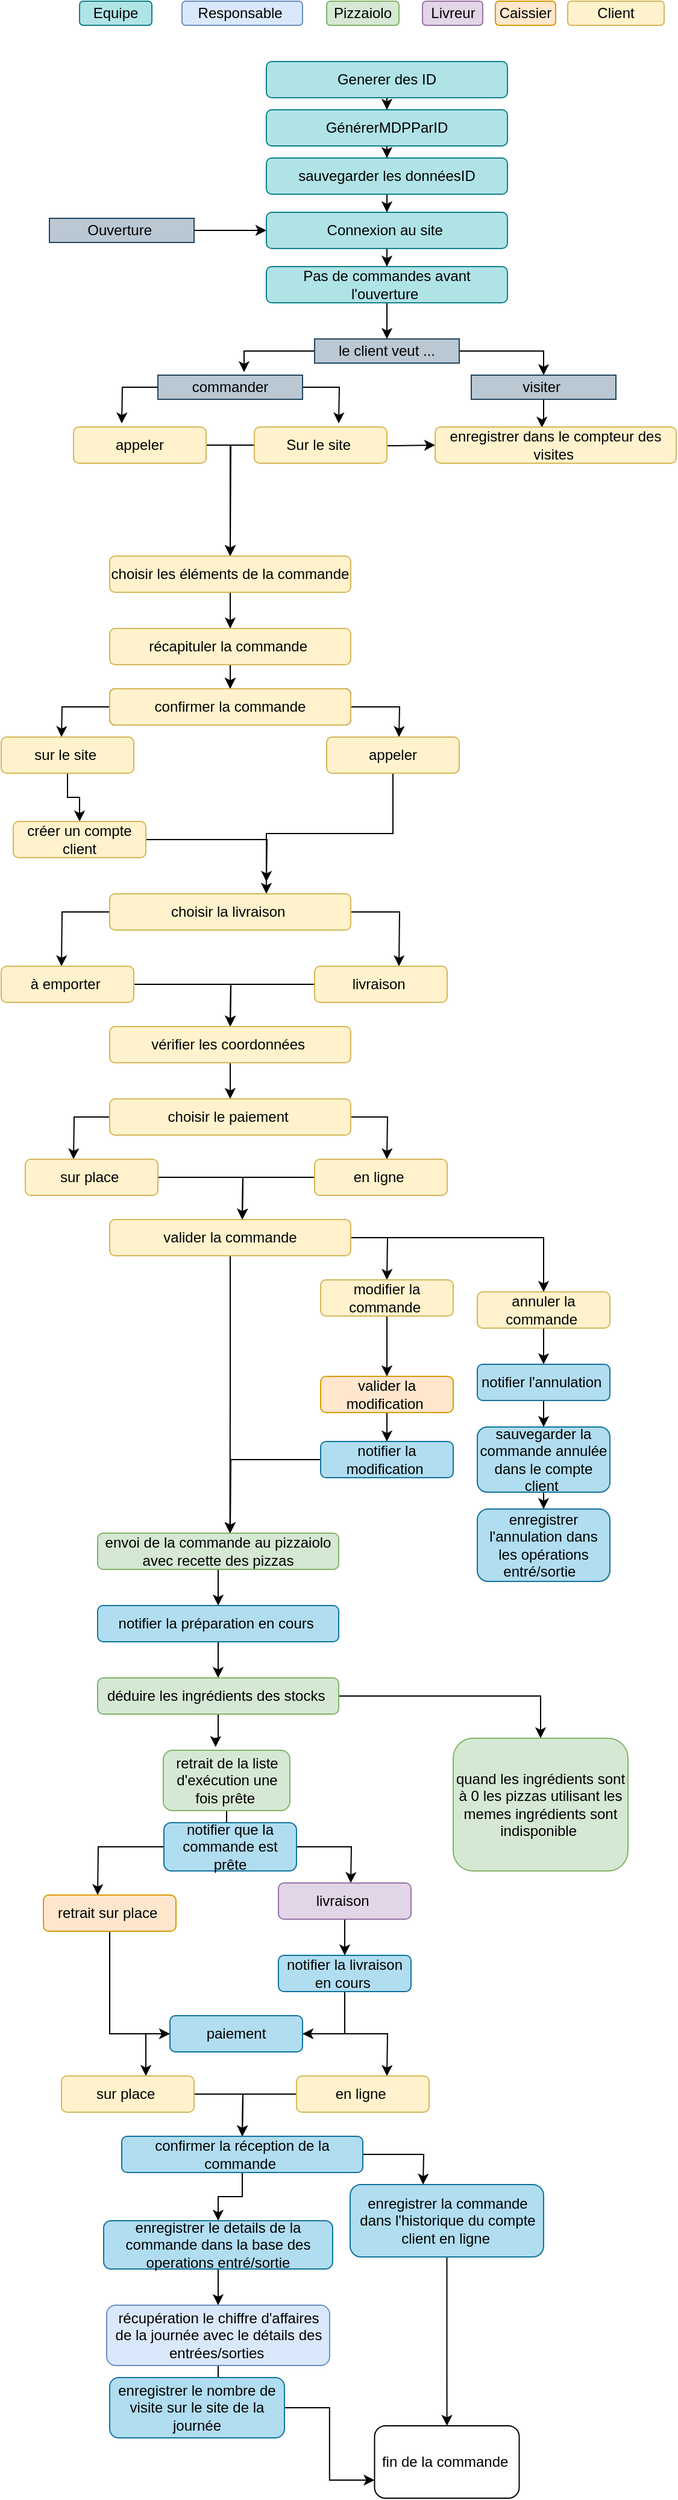 <mxfile version="14.6.11" type="device"><diagram name="Page-1" id="e7e014a7-5840-1c2e-5031-d8a46d1fe8dd"><mxGraphModel dx="1972" dy="289" grid="1" gridSize="10" guides="1" tooltips="1" connect="1" arrows="1" fold="1" page="1" pageScale="1" pageWidth="1169" pageHeight="826" background="#ffffff" math="0" shadow="0"><root><mxCell id="0"/><mxCell id="1" parent="0"/><mxCell id="FLMJOmsgd27SRfFy6amf-42" value="Responsable&amp;nbsp;" style="rounded=1;whiteSpace=wrap;html=1;fillColor=#dae8fc;strokeColor=#6c8ebf;" parent="1" vertex="1"><mxGeometry x="130" y="30" width="100" height="20" as="geometry"/></mxCell><mxCell id="FLMJOmsgd27SRfFy6amf-43" value="Pizzaiolo" style="rounded=1;whiteSpace=wrap;html=1;fillColor=#d5e8d4;strokeColor=#82b366;" parent="1" vertex="1"><mxGeometry x="250" y="30" width="60" height="20" as="geometry"/></mxCell><mxCell id="FLMJOmsgd27SRfFy6amf-44" value="Livreur" style="rounded=1;whiteSpace=wrap;html=1;fillColor=#e1d5e7;strokeColor=#9673a6;" parent="1" vertex="1"><mxGeometry x="329.5" y="30" width="50" height="20" as="geometry"/></mxCell><mxCell id="FLMJOmsgd27SRfFy6amf-45" value="Caissier" style="rounded=1;whiteSpace=wrap;html=1;fillColor=#ffe6cc;strokeColor=#d79b00;" parent="1" vertex="1"><mxGeometry x="390" y="30" width="50" height="20" as="geometry"/></mxCell><mxCell id="FLMJOmsgd27SRfFy6amf-46" value="Client" style="rounded=1;whiteSpace=wrap;html=1;fillColor=#fff2cc;strokeColor=#d6b656;" parent="1" vertex="1"><mxGeometry x="450" y="30" width="80" height="20" as="geometry"/></mxCell><mxCell id="FLMJOmsgd27SRfFy6amf-108" style="edgeStyle=orthogonalEdgeStyle;rounded=0;orthogonalLoop=1;jettySize=auto;html=1;" parent="1" source="FLMJOmsgd27SRfFy6amf-51" target="FLMJOmsgd27SRfFy6amf-52" edge="1"><mxGeometry relative="1" as="geometry"/></mxCell><mxCell id="FLMJOmsgd27SRfFy6amf-51" value="Generer des ID" style="rounded=1;whiteSpace=wrap;html=1;fillColor=#b0e3e6;strokeColor=#0e8088;" parent="1" vertex="1"><mxGeometry x="200" y="80" width="200" height="30" as="geometry"/></mxCell><mxCell id="FLMJOmsgd27SRfFy6amf-109" style="edgeStyle=orthogonalEdgeStyle;rounded=0;orthogonalLoop=1;jettySize=auto;html=1;" parent="1" source="FLMJOmsgd27SRfFy6amf-52" target="FLMJOmsgd27SRfFy6amf-53" edge="1"><mxGeometry relative="1" as="geometry"/></mxCell><mxCell id="FLMJOmsgd27SRfFy6amf-52" value="GénérerMDPParID" style="rounded=1;whiteSpace=wrap;html=1;fillColor=#b0e3e6;strokeColor=#0e8088;" parent="1" vertex="1"><mxGeometry x="200" y="120" width="200" height="30" as="geometry"/></mxCell><mxCell id="FLMJOmsgd27SRfFy6amf-111" style="edgeStyle=orthogonalEdgeStyle;rounded=0;orthogonalLoop=1;jettySize=auto;html=1;entryX=0.5;entryY=0;entryDx=0;entryDy=0;" parent="1" source="FLMJOmsgd27SRfFy6amf-53" target="FLMJOmsgd27SRfFy6amf-55" edge="1"><mxGeometry relative="1" as="geometry"/></mxCell><mxCell id="FLMJOmsgd27SRfFy6amf-53" value="sauvegarder les donnéesID" style="rounded=1;whiteSpace=wrap;html=1;fillColor=#b0e3e6;strokeColor=#0e8088;" parent="1" vertex="1"><mxGeometry x="200" y="160" width="200" height="30" as="geometry"/></mxCell><mxCell id="FLMJOmsgd27SRfFy6amf-110" style="edgeStyle=orthogonalEdgeStyle;rounded=0;orthogonalLoop=1;jettySize=auto;html=1;entryX=0;entryY=0.5;entryDx=0;entryDy=0;" parent="1" source="FLMJOmsgd27SRfFy6amf-54" target="FLMJOmsgd27SRfFy6amf-55" edge="1"><mxGeometry relative="1" as="geometry"/></mxCell><mxCell id="FLMJOmsgd27SRfFy6amf-54" value="Ouverture&amp;nbsp;" style="rounded=0;whiteSpace=wrap;html=1;fillColor=#bac8d3;strokeColor=#23445d;" parent="1" vertex="1"><mxGeometry x="20" y="210" width="120" height="20" as="geometry"/></mxCell><mxCell id="FLMJOmsgd27SRfFy6amf-112" style="edgeStyle=orthogonalEdgeStyle;rounded=0;orthogonalLoop=1;jettySize=auto;html=1;" parent="1" source="FLMJOmsgd27SRfFy6amf-55" target="FLMJOmsgd27SRfFy6amf-56" edge="1"><mxGeometry relative="1" as="geometry"/></mxCell><mxCell id="FLMJOmsgd27SRfFy6amf-55" value="Connexion au site&amp;nbsp;" style="rounded=1;whiteSpace=wrap;html=1;fillColor=#b0e3e6;strokeColor=#0e8088;" parent="1" vertex="1"><mxGeometry x="200" y="205" width="200" height="30" as="geometry"/></mxCell><mxCell id="FLMJOmsgd27SRfFy6amf-169" style="edgeStyle=orthogonalEdgeStyle;rounded=0;orthogonalLoop=1;jettySize=auto;html=1;entryX=0.5;entryY=0;entryDx=0;entryDy=0;" parent="1" source="FLMJOmsgd27SRfFy6amf-56" target="FLMJOmsgd27SRfFy6amf-57" edge="1"><mxGeometry relative="1" as="geometry"/></mxCell><mxCell id="FLMJOmsgd27SRfFy6amf-56" value="Pas de commandes avant l'ouverture&amp;nbsp;" style="rounded=1;whiteSpace=wrap;html=1;fillColor=#b0e3e6;strokeColor=#0e8088;" parent="1" vertex="1"><mxGeometry x="200" y="250" width="200" height="30" as="geometry"/></mxCell><mxCell id="FLMJOmsgd27SRfFy6amf-113" style="edgeStyle=orthogonalEdgeStyle;rounded=0;orthogonalLoop=1;jettySize=auto;html=1;entryX=0.596;entryY=-0.123;entryDx=0;entryDy=0;entryPerimeter=0;" parent="1" source="FLMJOmsgd27SRfFy6amf-57" target="FLMJOmsgd27SRfFy6amf-58" edge="1"><mxGeometry relative="1" as="geometry"/></mxCell><mxCell id="FLMJOmsgd27SRfFy6amf-114" style="edgeStyle=orthogonalEdgeStyle;rounded=0;orthogonalLoop=1;jettySize=auto;html=1;entryX=0.5;entryY=0;entryDx=0;entryDy=0;" parent="1" source="FLMJOmsgd27SRfFy6amf-57" target="FLMJOmsgd27SRfFy6amf-59" edge="1"><mxGeometry relative="1" as="geometry"/></mxCell><mxCell id="FLMJOmsgd27SRfFy6amf-57" value="le client veut ..." style="rounded=0;whiteSpace=wrap;html=1;fillColor=#bac8d3;strokeColor=#23445d;" parent="1" vertex="1"><mxGeometry x="240" y="310" width="120" height="20" as="geometry"/></mxCell><mxCell id="uMrw0wgN3cBRBNXIt2aP-2" style="edgeStyle=orthogonalEdgeStyle;rounded=0;orthogonalLoop=1;jettySize=auto;html=1;" edge="1" parent="1" source="FLMJOmsgd27SRfFy6amf-58"><mxGeometry relative="1" as="geometry"><mxPoint x="80" y="380" as="targetPoint"/></mxGeometry></mxCell><mxCell id="uMrw0wgN3cBRBNXIt2aP-3" style="edgeStyle=orthogonalEdgeStyle;rounded=0;orthogonalLoop=1;jettySize=auto;html=1;" edge="1" parent="1" source="FLMJOmsgd27SRfFy6amf-58"><mxGeometry relative="1" as="geometry"><mxPoint x="260" y="380" as="targetPoint"/></mxGeometry></mxCell><mxCell id="FLMJOmsgd27SRfFy6amf-58" value="commander" style="rounded=0;whiteSpace=wrap;html=1;fillColor=#bac8d3;strokeColor=#23445d;" parent="1" vertex="1"><mxGeometry x="110" y="340" width="120" height="20" as="geometry"/></mxCell><mxCell id="FLMJOmsgd27SRfFy6amf-118" style="edgeStyle=orthogonalEdgeStyle;rounded=0;orthogonalLoop=1;jettySize=auto;html=1;entryX=0.443;entryY=0.018;entryDx=0;entryDy=0;entryPerimeter=0;" parent="1" source="FLMJOmsgd27SRfFy6amf-59" target="FLMJOmsgd27SRfFy6amf-66" edge="1"><mxGeometry relative="1" as="geometry"/></mxCell><mxCell id="FLMJOmsgd27SRfFy6amf-59" value="visiter&amp;nbsp;" style="rounded=0;whiteSpace=wrap;html=1;fillColor=#bac8d3;strokeColor=#23445d;" parent="1" vertex="1"><mxGeometry x="370" y="340" width="120" height="20" as="geometry"/></mxCell><mxCell id="FLMJOmsgd27SRfFy6amf-119" value="" style="edgeStyle=orthogonalEdgeStyle;rounded=0;orthogonalLoop=1;jettySize=auto;html=1;" parent="1" target="FLMJOmsgd27SRfFy6amf-66" edge="1"><mxGeometry relative="1" as="geometry"><mxPoint x="270" y="398" as="sourcePoint"/></mxGeometry></mxCell><mxCell id="FLMJOmsgd27SRfFy6amf-122" style="edgeStyle=orthogonalEdgeStyle;rounded=0;orthogonalLoop=1;jettySize=auto;html=1;" parent="1" source="FLMJOmsgd27SRfFy6amf-61" edge="1"><mxGeometry relative="1" as="geometry"><mxPoint x="170" y="490" as="targetPoint"/></mxGeometry></mxCell><mxCell id="FLMJOmsgd27SRfFy6amf-61" value="appeler" style="rounded=1;whiteSpace=wrap;html=1;fillColor=#fff2cc;strokeColor=#d6b656;" parent="1" vertex="1"><mxGeometry x="40" y="383" width="110" height="30" as="geometry"/></mxCell><mxCell id="FLMJOmsgd27SRfFy6amf-123" style="edgeStyle=orthogonalEdgeStyle;rounded=0;orthogonalLoop=1;jettySize=auto;html=1;" parent="1" source="FLMJOmsgd27SRfFy6amf-62" edge="1"><mxGeometry relative="1" as="geometry"><mxPoint x="170" y="490" as="targetPoint"/></mxGeometry></mxCell><mxCell id="FLMJOmsgd27SRfFy6amf-62" value="Sur le site&amp;nbsp;" style="rounded=1;whiteSpace=wrap;html=1;fillColor=#fff2cc;strokeColor=#d6b656;" parent="1" vertex="1"><mxGeometry x="190" y="383" width="110" height="30" as="geometry"/></mxCell><mxCell id="FLMJOmsgd27SRfFy6amf-124" style="edgeStyle=orthogonalEdgeStyle;rounded=0;orthogonalLoop=1;jettySize=auto;html=1;entryX=0.5;entryY=0;entryDx=0;entryDy=0;" parent="1" source="FLMJOmsgd27SRfFy6amf-63" target="FLMJOmsgd27SRfFy6amf-64" edge="1"><mxGeometry relative="1" as="geometry"/></mxCell><mxCell id="FLMJOmsgd27SRfFy6amf-179" value="" style="edgeStyle=orthogonalEdgeStyle;rounded=0;orthogonalLoop=1;jettySize=auto;html=1;" parent="1" source="FLMJOmsgd27SRfFy6amf-63" target="FLMJOmsgd27SRfFy6amf-178" edge="1"><mxGeometry relative="1" as="geometry"/></mxCell><mxCell id="FLMJOmsgd27SRfFy6amf-63" value="choisir les éléments de la commande" style="rounded=1;whiteSpace=wrap;html=1;fillColor=#fff2cc;strokeColor=#d6b656;" parent="1" vertex="1"><mxGeometry x="70" y="490" width="200" height="30" as="geometry"/></mxCell><mxCell id="FLMJOmsgd27SRfFy6amf-125" style="edgeStyle=orthogonalEdgeStyle;rounded=0;orthogonalLoop=1;jettySize=auto;html=1;entryX=0.5;entryY=0;entryDx=0;entryDy=0;" parent="1" source="FLMJOmsgd27SRfFy6amf-64" target="FLMJOmsgd27SRfFy6amf-65" edge="1"><mxGeometry relative="1" as="geometry"/></mxCell><mxCell id="FLMJOmsgd27SRfFy6amf-64" value="récapituler la commande&amp;nbsp;" style="rounded=1;whiteSpace=wrap;html=1;fillColor=#fff2cc;strokeColor=#d6b656;" parent="1" vertex="1"><mxGeometry x="70" y="550" width="200" height="30" as="geometry"/></mxCell><mxCell id="FLMJOmsgd27SRfFy6amf-130" style="edgeStyle=orthogonalEdgeStyle;rounded=0;orthogonalLoop=1;jettySize=auto;html=1;" parent="1" source="FLMJOmsgd27SRfFy6amf-65" edge="1"><mxGeometry relative="1" as="geometry"><mxPoint x="30" y="640" as="targetPoint"/></mxGeometry></mxCell><mxCell id="FLMJOmsgd27SRfFy6amf-131" style="edgeStyle=orthogonalEdgeStyle;rounded=0;orthogonalLoop=1;jettySize=auto;html=1;" parent="1" source="FLMJOmsgd27SRfFy6amf-65" edge="1"><mxGeometry relative="1" as="geometry"><mxPoint x="310" y="640" as="targetPoint"/></mxGeometry></mxCell><mxCell id="FLMJOmsgd27SRfFy6amf-65" value="" style="rounded=1;whiteSpace=wrap;html=1;" parent="1" vertex="1"><mxGeometry x="70" y="600" width="200" height="30" as="geometry"/></mxCell><mxCell id="FLMJOmsgd27SRfFy6amf-66" value="enregistrer dans le compteur des visites&amp;nbsp;" style="rounded=1;whiteSpace=wrap;html=1;fillColor=#fff2cc;strokeColor=#d6b656;" parent="1" vertex="1"><mxGeometry x="340" y="383" width="200" height="30" as="geometry"/></mxCell><mxCell id="FLMJOmsgd27SRfFy6amf-133" style="edgeStyle=orthogonalEdgeStyle;rounded=0;orthogonalLoop=1;jettySize=auto;html=1;entryX=0.5;entryY=0;entryDx=0;entryDy=0;" parent="1" source="FLMJOmsgd27SRfFy6amf-68" target="FLMJOmsgd27SRfFy6amf-70" edge="1"><mxGeometry relative="1" as="geometry"/></mxCell><mxCell id="FLMJOmsgd27SRfFy6amf-68" value="sur le site&amp;nbsp;" style="rounded=1;whiteSpace=wrap;html=1;fillColor=#fff2cc;strokeColor=#d6b656;" parent="1" vertex="1"><mxGeometry x="-20" y="640" width="110" height="30" as="geometry"/></mxCell><mxCell id="FLMJOmsgd27SRfFy6amf-132" style="edgeStyle=orthogonalEdgeStyle;rounded=0;orthogonalLoop=1;jettySize=auto;html=1;entryX=0.65;entryY=0;entryDx=0;entryDy=0;entryPerimeter=0;" parent="1" source="FLMJOmsgd27SRfFy6amf-69" target="FLMJOmsgd27SRfFy6amf-71" edge="1"><mxGeometry relative="1" as="geometry"/></mxCell><mxCell id="FLMJOmsgd27SRfFy6amf-69" value="appeler" style="rounded=1;whiteSpace=wrap;html=1;fillColor=#fff2cc;strokeColor=#d6b656;" parent="1" vertex="1"><mxGeometry x="250" y="640" width="110" height="30" as="geometry"/></mxCell><mxCell id="FLMJOmsgd27SRfFy6amf-135" style="edgeStyle=orthogonalEdgeStyle;rounded=0;orthogonalLoop=1;jettySize=auto;html=1;" parent="1" source="FLMJOmsgd27SRfFy6amf-70" edge="1"><mxGeometry relative="1" as="geometry"><mxPoint x="200" y="760" as="targetPoint"/></mxGeometry></mxCell><mxCell id="FLMJOmsgd27SRfFy6amf-70" value="créer un compte client" style="rounded=1;whiteSpace=wrap;html=1;fillColor=#fff2cc;strokeColor=#d6b656;" parent="1" vertex="1"><mxGeometry x="-10" y="710" width="110" height="30" as="geometry"/></mxCell><mxCell id="FLMJOmsgd27SRfFy6amf-136" style="edgeStyle=orthogonalEdgeStyle;rounded=0;orthogonalLoop=1;jettySize=auto;html=1;" parent="1" source="FLMJOmsgd27SRfFy6amf-71" edge="1"><mxGeometry relative="1" as="geometry"><mxPoint x="30" y="830" as="targetPoint"/></mxGeometry></mxCell><mxCell id="FLMJOmsgd27SRfFy6amf-137" style="edgeStyle=orthogonalEdgeStyle;rounded=0;orthogonalLoop=1;jettySize=auto;html=1;" parent="1" source="FLMJOmsgd27SRfFy6amf-71" edge="1"><mxGeometry relative="1" as="geometry"><mxPoint x="310" y="830" as="targetPoint"/></mxGeometry></mxCell><mxCell id="FLMJOmsgd27SRfFy6amf-71" value="choisir la livraison&amp;nbsp;" style="rounded=1;whiteSpace=wrap;html=1;fillColor=#fff2cc;strokeColor=#d6b656;" parent="1" vertex="1"><mxGeometry x="70" y="770" width="200" height="30" as="geometry"/></mxCell><mxCell id="FLMJOmsgd27SRfFy6amf-138" style="edgeStyle=orthogonalEdgeStyle;rounded=0;orthogonalLoop=1;jettySize=auto;html=1;" parent="1" source="FLMJOmsgd27SRfFy6amf-72" edge="1"><mxGeometry relative="1" as="geometry"><mxPoint x="170" y="880" as="targetPoint"/></mxGeometry></mxCell><mxCell id="FLMJOmsgd27SRfFy6amf-72" value="à emporter&amp;nbsp;" style="rounded=1;whiteSpace=wrap;html=1;fillColor=#fff2cc;strokeColor=#d6b656;" parent="1" vertex="1"><mxGeometry x="-20" y="830" width="110" height="30" as="geometry"/></mxCell><mxCell id="FLMJOmsgd27SRfFy6amf-139" style="edgeStyle=orthogonalEdgeStyle;rounded=0;orthogonalLoop=1;jettySize=auto;html=1;" parent="1" source="FLMJOmsgd27SRfFy6amf-73" edge="1"><mxGeometry relative="1" as="geometry"><mxPoint x="170" y="880" as="targetPoint"/></mxGeometry></mxCell><mxCell id="FLMJOmsgd27SRfFy6amf-73" value="livraison&amp;nbsp;" style="rounded=1;whiteSpace=wrap;html=1;fillColor=#fff2cc;strokeColor=#d6b656;" parent="1" vertex="1"><mxGeometry x="240" y="830" width="110" height="30" as="geometry"/></mxCell><mxCell id="FLMJOmsgd27SRfFy6amf-140" style="edgeStyle=orthogonalEdgeStyle;rounded=0;orthogonalLoop=1;jettySize=auto;html=1;entryX=0.5;entryY=0;entryDx=0;entryDy=0;" parent="1" source="FLMJOmsgd27SRfFy6amf-74" target="FLMJOmsgd27SRfFy6amf-75" edge="1"><mxGeometry relative="1" as="geometry"/></mxCell><mxCell id="FLMJOmsgd27SRfFy6amf-74" value="vérifier les coordonnées&amp;nbsp;" style="rounded=1;whiteSpace=wrap;html=1;fillColor=#fff2cc;strokeColor=#d6b656;" parent="1" vertex="1"><mxGeometry x="70" y="880" width="200" height="30" as="geometry"/></mxCell><mxCell id="FLMJOmsgd27SRfFy6amf-141" style="edgeStyle=orthogonalEdgeStyle;rounded=0;orthogonalLoop=1;jettySize=auto;html=1;" parent="1" source="FLMJOmsgd27SRfFy6amf-75" edge="1"><mxGeometry relative="1" as="geometry"><mxPoint x="40" y="990" as="targetPoint"/></mxGeometry></mxCell><mxCell id="FLMJOmsgd27SRfFy6amf-142" style="edgeStyle=orthogonalEdgeStyle;rounded=0;orthogonalLoop=1;jettySize=auto;html=1;" parent="1" source="FLMJOmsgd27SRfFy6amf-75" edge="1"><mxGeometry relative="1" as="geometry"><mxPoint x="300" y="990" as="targetPoint"/></mxGeometry></mxCell><mxCell id="FLMJOmsgd27SRfFy6amf-75" value="choisir le paiement&amp;nbsp;" style="rounded=1;whiteSpace=wrap;html=1;fillColor=#fff2cc;strokeColor=#d6b656;" parent="1" vertex="1"><mxGeometry x="70" y="940" width="200" height="30" as="geometry"/></mxCell><mxCell id="FLMJOmsgd27SRfFy6amf-143" style="edgeStyle=orthogonalEdgeStyle;rounded=0;orthogonalLoop=1;jettySize=auto;html=1;" parent="1" source="FLMJOmsgd27SRfFy6amf-78" edge="1"><mxGeometry relative="1" as="geometry"><mxPoint x="180" y="1040" as="targetPoint"/></mxGeometry></mxCell><mxCell id="FLMJOmsgd27SRfFy6amf-78" value="sur place&amp;nbsp;" style="rounded=1;whiteSpace=wrap;html=1;fillColor=#fff2cc;strokeColor=#d6b656;" parent="1" vertex="1"><mxGeometry y="990" width="110" height="30" as="geometry"/></mxCell><mxCell id="FLMJOmsgd27SRfFy6amf-144" style="edgeStyle=orthogonalEdgeStyle;rounded=0;orthogonalLoop=1;jettySize=auto;html=1;" parent="1" source="FLMJOmsgd27SRfFy6amf-79" edge="1"><mxGeometry relative="1" as="geometry"><mxPoint x="180" y="1040" as="targetPoint"/></mxGeometry></mxCell><mxCell id="FLMJOmsgd27SRfFy6amf-79" value="en ligne&amp;nbsp;" style="rounded=1;whiteSpace=wrap;html=1;fillColor=#fff2cc;strokeColor=#d6b656;" parent="1" vertex="1"><mxGeometry x="240" y="990" width="110" height="30" as="geometry"/></mxCell><mxCell id="FLMJOmsgd27SRfFy6amf-145" style="edgeStyle=orthogonalEdgeStyle;rounded=0;orthogonalLoop=1;jettySize=auto;html=1;entryX=0.549;entryY=0.003;entryDx=0;entryDy=0;entryPerimeter=0;" parent="1" source="FLMJOmsgd27SRfFy6amf-80" target="FLMJOmsgd27SRfFy6amf-88" edge="1"><mxGeometry relative="1" as="geometry"/></mxCell><mxCell id="FLMJOmsgd27SRfFy6amf-146" style="edgeStyle=orthogonalEdgeStyle;rounded=0;orthogonalLoop=1;jettySize=auto;html=1;" parent="1" source="FLMJOmsgd27SRfFy6amf-80" edge="1"><mxGeometry relative="1" as="geometry"><mxPoint x="300" y="1090" as="targetPoint"/></mxGeometry></mxCell><mxCell id="FLMJOmsgd27SRfFy6amf-150" style="edgeStyle=orthogonalEdgeStyle;rounded=0;orthogonalLoop=1;jettySize=auto;html=1;entryX=0.5;entryY=0;entryDx=0;entryDy=0;" parent="1" source="FLMJOmsgd27SRfFy6amf-80" target="FLMJOmsgd27SRfFy6amf-82" edge="1"><mxGeometry relative="1" as="geometry"><mxPoint x="430" y="1090" as="targetPoint"/></mxGeometry></mxCell><mxCell id="FLMJOmsgd27SRfFy6amf-80" value="valider la commande" style="rounded=1;whiteSpace=wrap;html=1;fillColor=#fff2cc;strokeColor=#d6b656;" parent="1" vertex="1"><mxGeometry x="70" y="1040" width="200" height="30" as="geometry"/></mxCell><mxCell id="FLMJOmsgd27SRfFy6amf-147" style="edgeStyle=orthogonalEdgeStyle;rounded=0;orthogonalLoop=1;jettySize=auto;html=1;entryX=0.5;entryY=0;entryDx=0;entryDy=0;" parent="1" source="FLMJOmsgd27SRfFy6amf-81" target="FLMJOmsgd27SRfFy6amf-83" edge="1"><mxGeometry relative="1" as="geometry"/></mxCell><mxCell id="FLMJOmsgd27SRfFy6amf-81" value="modifier la commande&amp;nbsp;" style="rounded=1;whiteSpace=wrap;html=1;fillColor=#fff2cc;strokeColor=#d6b656;" parent="1" vertex="1"><mxGeometry x="245" y="1090" width="110" height="30" as="geometry"/></mxCell><mxCell id="FLMJOmsgd27SRfFy6amf-151" style="edgeStyle=orthogonalEdgeStyle;rounded=0;orthogonalLoop=1;jettySize=auto;html=1;entryX=0.5;entryY=0;entryDx=0;entryDy=0;" parent="1" source="FLMJOmsgd27SRfFy6amf-82" target="FLMJOmsgd27SRfFy6amf-84" edge="1"><mxGeometry relative="1" as="geometry"/></mxCell><mxCell id="FLMJOmsgd27SRfFy6amf-82" value="annuler la commande&amp;nbsp;" style="rounded=1;whiteSpace=wrap;html=1;fillColor=#fff2cc;strokeColor=#d6b656;" parent="1" vertex="1"><mxGeometry x="375" y="1100" width="110" height="30" as="geometry"/></mxCell><mxCell id="FLMJOmsgd27SRfFy6amf-148" style="edgeStyle=orthogonalEdgeStyle;rounded=0;orthogonalLoop=1;jettySize=auto;html=1;entryX=0.5;entryY=0;entryDx=0;entryDy=0;" parent="1" source="FLMJOmsgd27SRfFy6amf-83" target="FLMJOmsgd27SRfFy6amf-85" edge="1"><mxGeometry relative="1" as="geometry"/></mxCell><mxCell id="FLMJOmsgd27SRfFy6amf-83" value="valider la modification&amp;nbsp;" style="rounded=1;whiteSpace=wrap;html=1;fillColor=#ffe6cc;strokeColor=#d79b00;" parent="1" vertex="1"><mxGeometry x="245" y="1170" width="110" height="30" as="geometry"/></mxCell><mxCell id="FLMJOmsgd27SRfFy6amf-152" style="edgeStyle=orthogonalEdgeStyle;rounded=0;orthogonalLoop=1;jettySize=auto;html=1;entryX=0.5;entryY=0;entryDx=0;entryDy=0;" parent="1" source="FLMJOmsgd27SRfFy6amf-84" target="FLMJOmsgd27SRfFy6amf-86" edge="1"><mxGeometry relative="1" as="geometry"/></mxCell><mxCell id="FLMJOmsgd27SRfFy6amf-84" value="notifier l'annulation&amp;nbsp;" style="rounded=1;whiteSpace=wrap;html=1;fillColor=#b1ddf0;strokeColor=#10739e;" parent="1" vertex="1"><mxGeometry x="375" y="1160" width="110" height="30" as="geometry"/></mxCell><mxCell id="FLMJOmsgd27SRfFy6amf-149" style="edgeStyle=orthogonalEdgeStyle;rounded=0;orthogonalLoop=1;jettySize=auto;html=1;" parent="1" source="FLMJOmsgd27SRfFy6amf-85" edge="1"><mxGeometry relative="1" as="geometry"><mxPoint x="170" y="1300" as="targetPoint"/></mxGeometry></mxCell><mxCell id="FLMJOmsgd27SRfFy6amf-85" value="notifier la modification&amp;nbsp;" style="rounded=1;whiteSpace=wrap;html=1;fillColor=#b1ddf0;strokeColor=#10739e;" parent="1" vertex="1"><mxGeometry x="245" y="1224" width="110" height="30" as="geometry"/></mxCell><mxCell id="FLMJOmsgd27SRfFy6amf-153" style="edgeStyle=orthogonalEdgeStyle;rounded=0;orthogonalLoop=1;jettySize=auto;html=1;entryX=0.5;entryY=0;entryDx=0;entryDy=0;" parent="1" source="FLMJOmsgd27SRfFy6amf-86" target="FLMJOmsgd27SRfFy6amf-87" edge="1"><mxGeometry relative="1" as="geometry"/></mxCell><mxCell id="FLMJOmsgd27SRfFy6amf-86" value="sauvegarder la commande annulée dans le compte client&amp;nbsp;" style="rounded=1;whiteSpace=wrap;html=1;fillColor=#b1ddf0;strokeColor=#10739e;" parent="1" vertex="1"><mxGeometry x="375" y="1212" width="110" height="54" as="geometry"/></mxCell><mxCell id="FLMJOmsgd27SRfFy6amf-87" value="enregistrer l'annulation dans les opérations entré/sortie&amp;nbsp;&amp;nbsp;" style="rounded=1;whiteSpace=wrap;html=1;fillColor=#b1ddf0;strokeColor=#10739e;" parent="1" vertex="1"><mxGeometry x="375" y="1280" width="110" height="60" as="geometry"/></mxCell><mxCell id="FLMJOmsgd27SRfFy6amf-154" style="edgeStyle=orthogonalEdgeStyle;rounded=0;orthogonalLoop=1;jettySize=auto;html=1;entryX=0.5;entryY=0;entryDx=0;entryDy=0;" parent="1" source="FLMJOmsgd27SRfFy6amf-88" target="FLMJOmsgd27SRfFy6amf-89" edge="1"><mxGeometry relative="1" as="geometry"/></mxCell><mxCell id="FLMJOmsgd27SRfFy6amf-88" value="envoi de la commande au pizzaiolo avec recette des pizzas" style="rounded=1;whiteSpace=wrap;html=1;fillColor=#d5e8d4;strokeColor=#82b366;" parent="1" vertex="1"><mxGeometry x="60" y="1300" width="200" height="30" as="geometry"/></mxCell><mxCell id="FLMJOmsgd27SRfFy6amf-155" style="edgeStyle=orthogonalEdgeStyle;rounded=0;orthogonalLoop=1;jettySize=auto;html=1;entryX=0.5;entryY=0;entryDx=0;entryDy=0;" parent="1" source="FLMJOmsgd27SRfFy6amf-89" target="FLMJOmsgd27SRfFy6amf-90" edge="1"><mxGeometry relative="1" as="geometry"/></mxCell><mxCell id="FLMJOmsgd27SRfFy6amf-89" value="notifier la préparation en cours&amp;nbsp;" style="rounded=1;whiteSpace=wrap;html=1;fillColor=#b1ddf0;strokeColor=#10739e;" parent="1" vertex="1"><mxGeometry x="60" y="1360" width="200" height="30" as="geometry"/></mxCell><mxCell id="FLMJOmsgd27SRfFy6amf-156" style="edgeStyle=orthogonalEdgeStyle;rounded=0;orthogonalLoop=1;jettySize=auto;html=1;entryX=0.413;entryY=-0.054;entryDx=0;entryDy=0;entryPerimeter=0;" parent="1" source="FLMJOmsgd27SRfFy6amf-90" target="FLMJOmsgd27SRfFy6amf-91" edge="1"><mxGeometry relative="1" as="geometry"/></mxCell><mxCell id="FLMJOmsgd27SRfFy6amf-157" style="edgeStyle=orthogonalEdgeStyle;rounded=0;orthogonalLoop=1;jettySize=auto;html=1;entryX=0.5;entryY=0;entryDx=0;entryDy=0;" parent="1" source="FLMJOmsgd27SRfFy6amf-90" target="FLMJOmsgd27SRfFy6amf-92" edge="1"><mxGeometry relative="1" as="geometry"/></mxCell><mxCell id="FLMJOmsgd27SRfFy6amf-90" value="déduire les ingrédients des stocks&amp;nbsp;" style="rounded=1;whiteSpace=wrap;html=1;fillColor=#d5e8d4;strokeColor=#82b366;" parent="1" vertex="1"><mxGeometry x="60" y="1420" width="200" height="30" as="geometry"/></mxCell><mxCell id="FLMJOmsgd27SRfFy6amf-158" style="edgeStyle=orthogonalEdgeStyle;rounded=0;orthogonalLoop=1;jettySize=auto;html=1;entryX=0.5;entryY=0;entryDx=0;entryDy=0;" parent="1" source="FLMJOmsgd27SRfFy6amf-91" target="FLMJOmsgd27SRfFy6amf-93" edge="1"><mxGeometry relative="1" as="geometry"/></mxCell><mxCell id="FLMJOmsgd27SRfFy6amf-91" value="retrait de la liste d'exécution une fois prête&amp;nbsp;" style="rounded=1;whiteSpace=wrap;html=1;fillColor=#d5e8d4;strokeColor=#82b366;" parent="1" vertex="1"><mxGeometry x="114.5" y="1480" width="105" height="50" as="geometry"/></mxCell><mxCell id="FLMJOmsgd27SRfFy6amf-92" value="quand les ingrédients sont à 0 les pizzas utilisant les memes ingrédients sont indisponible&amp;nbsp;" style="rounded=1;whiteSpace=wrap;html=1;fillColor=#d5e8d4;strokeColor=#82b366;" parent="1" vertex="1"><mxGeometry x="355" y="1470" width="145" height="110" as="geometry"/></mxCell><mxCell id="uMrw0wgN3cBRBNXIt2aP-7" style="edgeStyle=orthogonalEdgeStyle;rounded=0;orthogonalLoop=1;jettySize=auto;html=1;" edge="1" parent="1" source="FLMJOmsgd27SRfFy6amf-93"><mxGeometry relative="1" as="geometry"><mxPoint x="60" y="1600" as="targetPoint"/></mxGeometry></mxCell><mxCell id="uMrw0wgN3cBRBNXIt2aP-8" style="edgeStyle=orthogonalEdgeStyle;rounded=0;orthogonalLoop=1;jettySize=auto;html=1;" edge="1" parent="1" source="FLMJOmsgd27SRfFy6amf-93"><mxGeometry relative="1" as="geometry"><mxPoint x="270" y="1590" as="targetPoint"/></mxGeometry></mxCell><mxCell id="FLMJOmsgd27SRfFy6amf-93" value="notifier que la commande est prête" style="rounded=1;whiteSpace=wrap;html=1;fillColor=#b1ddf0;strokeColor=#10739e;" parent="1" vertex="1"><mxGeometry x="115" y="1540" width="110" height="40" as="geometry"/></mxCell><mxCell id="FLMJOmsgd27SRfFy6amf-162" style="edgeStyle=orthogonalEdgeStyle;rounded=0;orthogonalLoop=1;jettySize=auto;html=1;entryX=0;entryY=0.5;entryDx=0;entryDy=0;" parent="1" source="FLMJOmsgd27SRfFy6amf-94" target="FLMJOmsgd27SRfFy6amf-97" edge="1"><mxGeometry relative="1" as="geometry"/></mxCell><mxCell id="FLMJOmsgd27SRfFy6amf-94" value="retrait sur place&amp;nbsp;" style="rounded=1;whiteSpace=wrap;html=1;fillColor=#ffe6cc;strokeColor=#d79b00;" parent="1" vertex="1"><mxGeometry x="15" y="1600" width="110" height="30" as="geometry"/></mxCell><mxCell id="FLMJOmsgd27SRfFy6amf-161" style="edgeStyle=orthogonalEdgeStyle;rounded=0;orthogonalLoop=1;jettySize=auto;html=1;" parent="1" source="FLMJOmsgd27SRfFy6amf-95" target="FLMJOmsgd27SRfFy6amf-96" edge="1"><mxGeometry relative="1" as="geometry"/></mxCell><mxCell id="FLMJOmsgd27SRfFy6amf-95" value="livraison&amp;nbsp;" style="rounded=1;whiteSpace=wrap;html=1;fillColor=#e1d5e7;strokeColor=#9673a6;" parent="1" vertex="1"><mxGeometry x="210" y="1590" width="110" height="30" as="geometry"/></mxCell><mxCell id="FLMJOmsgd27SRfFy6amf-163" style="edgeStyle=orthogonalEdgeStyle;rounded=0;orthogonalLoop=1;jettySize=auto;html=1;entryX=1;entryY=0.5;entryDx=0;entryDy=0;" parent="1" source="FLMJOmsgd27SRfFy6amf-96" target="FLMJOmsgd27SRfFy6amf-97" edge="1"><mxGeometry relative="1" as="geometry"/></mxCell><mxCell id="FLMJOmsgd27SRfFy6amf-96" value="notifier la livraison en cours&amp;nbsp;" style="rounded=1;whiteSpace=wrap;html=1;fillColor=#b1ddf0;strokeColor=#10739e;" parent="1" vertex="1"><mxGeometry x="210" y="1650" width="110" height="30" as="geometry"/></mxCell><mxCell id="FLMJOmsgd27SRfFy6amf-164" style="edgeStyle=orthogonalEdgeStyle;rounded=0;orthogonalLoop=1;jettySize=auto;html=1;" parent="1" source="FLMJOmsgd27SRfFy6amf-97" edge="1"><mxGeometry relative="1" as="geometry"><mxPoint x="100" y="1750" as="targetPoint"/></mxGeometry></mxCell><mxCell id="FLMJOmsgd27SRfFy6amf-165" style="edgeStyle=orthogonalEdgeStyle;rounded=0;orthogonalLoop=1;jettySize=auto;html=1;" parent="1" source="FLMJOmsgd27SRfFy6amf-97" edge="1"><mxGeometry relative="1" as="geometry"><mxPoint x="300" y="1750" as="targetPoint"/></mxGeometry></mxCell><mxCell id="FLMJOmsgd27SRfFy6amf-97" value="paiement" style="rounded=1;whiteSpace=wrap;html=1;fillColor=#b1ddf0;strokeColor=#10739e;" parent="1" vertex="1"><mxGeometry x="120" y="1700" width="110" height="30" as="geometry"/></mxCell><mxCell id="FLMJOmsgd27SRfFy6amf-166" style="edgeStyle=orthogonalEdgeStyle;rounded=0;orthogonalLoop=1;jettySize=auto;html=1;" parent="1" source="FLMJOmsgd27SRfFy6amf-98" edge="1"><mxGeometry relative="1" as="geometry"><mxPoint x="180" y="1800" as="targetPoint"/></mxGeometry></mxCell><mxCell id="FLMJOmsgd27SRfFy6amf-98" value="sur place&amp;nbsp;" style="rounded=1;whiteSpace=wrap;html=1;fillColor=#fff2cc;strokeColor=#d6b656;" parent="1" vertex="1"><mxGeometry x="30" y="1750" width="110" height="30" as="geometry"/></mxCell><mxCell id="FLMJOmsgd27SRfFy6amf-167" style="edgeStyle=orthogonalEdgeStyle;rounded=0;orthogonalLoop=1;jettySize=auto;html=1;" parent="1" source="FLMJOmsgd27SRfFy6amf-99" edge="1"><mxGeometry relative="1" as="geometry"><mxPoint x="180" y="1800" as="targetPoint"/></mxGeometry></mxCell><mxCell id="FLMJOmsgd27SRfFy6amf-99" value="en ligne&amp;nbsp;" style="rounded=1;whiteSpace=wrap;html=1;fillColor=#fff2cc;strokeColor=#d6b656;" parent="1" vertex="1"><mxGeometry x="225" y="1750" width="110" height="30" as="geometry"/></mxCell><mxCell id="FLMJOmsgd27SRfFy6amf-170" style="edgeStyle=orthogonalEdgeStyle;rounded=0;orthogonalLoop=1;jettySize=auto;html=1;entryX=0.5;entryY=0;entryDx=0;entryDy=0;" parent="1" source="FLMJOmsgd27SRfFy6amf-102" target="FLMJOmsgd27SRfFy6amf-104" edge="1"><mxGeometry relative="1" as="geometry"><mxPoint x="140" y="1860" as="targetPoint"/></mxGeometry></mxCell><mxCell id="FLMJOmsgd27SRfFy6amf-171" style="edgeStyle=orthogonalEdgeStyle;rounded=0;orthogonalLoop=1;jettySize=auto;html=1;" parent="1" source="FLMJOmsgd27SRfFy6amf-102" edge="1"><mxGeometry relative="1" as="geometry"><mxPoint x="330" y="1840" as="targetPoint"/></mxGeometry></mxCell><mxCell id="FLMJOmsgd27SRfFy6amf-102" value="confirmer la réception de la commande&amp;nbsp;" style="rounded=1;whiteSpace=wrap;html=1;fillColor=#b1ddf0;strokeColor=#10739e;" parent="1" vertex="1"><mxGeometry x="80" y="1800" width="200" height="30" as="geometry"/></mxCell><mxCell id="uMrw0wgN3cBRBNXIt2aP-10" style="edgeStyle=orthogonalEdgeStyle;rounded=0;orthogonalLoop=1;jettySize=auto;html=1;" edge="1" parent="1" source="FLMJOmsgd27SRfFy6amf-103" target="uMrw0wgN3cBRBNXIt2aP-9"><mxGeometry relative="1" as="geometry"/></mxCell><mxCell id="FLMJOmsgd27SRfFy6amf-103" value="enregistrer la commande dans l'historique du compte client en ligne&amp;nbsp;" style="rounded=1;whiteSpace=wrap;html=1;fillColor=#b1ddf0;strokeColor=#10739e;" parent="1" vertex="1"><mxGeometry x="269.5" y="1840" width="160.5" height="60" as="geometry"/></mxCell><mxCell id="FLMJOmsgd27SRfFy6amf-172" style="edgeStyle=orthogonalEdgeStyle;rounded=0;orthogonalLoop=1;jettySize=auto;html=1;entryX=0.5;entryY=0;entryDx=0;entryDy=0;" parent="1" source="FLMJOmsgd27SRfFy6amf-104" target="FLMJOmsgd27SRfFy6amf-105" edge="1"><mxGeometry relative="1" as="geometry"/></mxCell><mxCell id="FLMJOmsgd27SRfFy6amf-104" value="enregistrer le details de la commande dans la base des operations entré/sortie" style="rounded=1;whiteSpace=wrap;html=1;fillColor=#b1ddf0;strokeColor=#10739e;" parent="1" vertex="1"><mxGeometry x="65" y="1870" width="190" height="40" as="geometry"/></mxCell><mxCell id="FLMJOmsgd27SRfFy6amf-174" style="edgeStyle=orthogonalEdgeStyle;rounded=0;orthogonalLoop=1;jettySize=auto;html=1;entryX=0.5;entryY=0;entryDx=0;entryDy=0;" parent="1" source="FLMJOmsgd27SRfFy6amf-105" target="FLMJOmsgd27SRfFy6amf-106" edge="1"><mxGeometry relative="1" as="geometry"/></mxCell><mxCell id="FLMJOmsgd27SRfFy6amf-105" value="récupération le chiffre d'affaires de la journée avec le détails des entrées/sorties&amp;nbsp;" style="rounded=1;whiteSpace=wrap;html=1;fillColor=#dae8fc;strokeColor=#6c8ebf;" parent="1" vertex="1"><mxGeometry x="67.5" y="1940" width="185" height="50" as="geometry"/></mxCell><mxCell id="uMrw0wgN3cBRBNXIt2aP-11" style="edgeStyle=orthogonalEdgeStyle;rounded=0;orthogonalLoop=1;jettySize=auto;html=1;entryX=0;entryY=0.75;entryDx=0;entryDy=0;" edge="1" parent="1" source="FLMJOmsgd27SRfFy6amf-106" target="uMrw0wgN3cBRBNXIt2aP-9"><mxGeometry relative="1" as="geometry"/></mxCell><mxCell id="FLMJOmsgd27SRfFy6amf-106" value="enregistrer le nombre de visite sur le site de la journée" style="rounded=1;whiteSpace=wrap;html=1;fillColor=#b1ddf0;strokeColor=#10739e;" parent="1" vertex="1"><mxGeometry x="70" y="2000" width="145" height="50" as="geometry"/></mxCell><mxCell id="FLMJOmsgd27SRfFy6amf-175" value="Equipe" style="rounded=1;whiteSpace=wrap;html=1;fillColor=#b0e3e6;strokeColor=#0e8088;" parent="1" vertex="1"><mxGeometry x="45" y="30" width="60" height="20" as="geometry"/></mxCell><mxCell id="FLMJOmsgd27SRfFy6amf-178" value="confirmer la commande" style="rounded=1;whiteSpace=wrap;html=1;fillColor=#fff2cc;strokeColor=#d6b656;" parent="1" vertex="1"><mxGeometry x="70" y="600" width="200" height="30" as="geometry"/></mxCell><mxCell id="uMrw0wgN3cBRBNXIt2aP-9" value="fin de la commande&amp;nbsp;" style="rounded=1;whiteSpace=wrap;html=1;" vertex="1" parent="1"><mxGeometry x="289.75" y="2040" width="120" height="60" as="geometry"/></mxCell></root></mxGraphModel></diagram></mxfile>